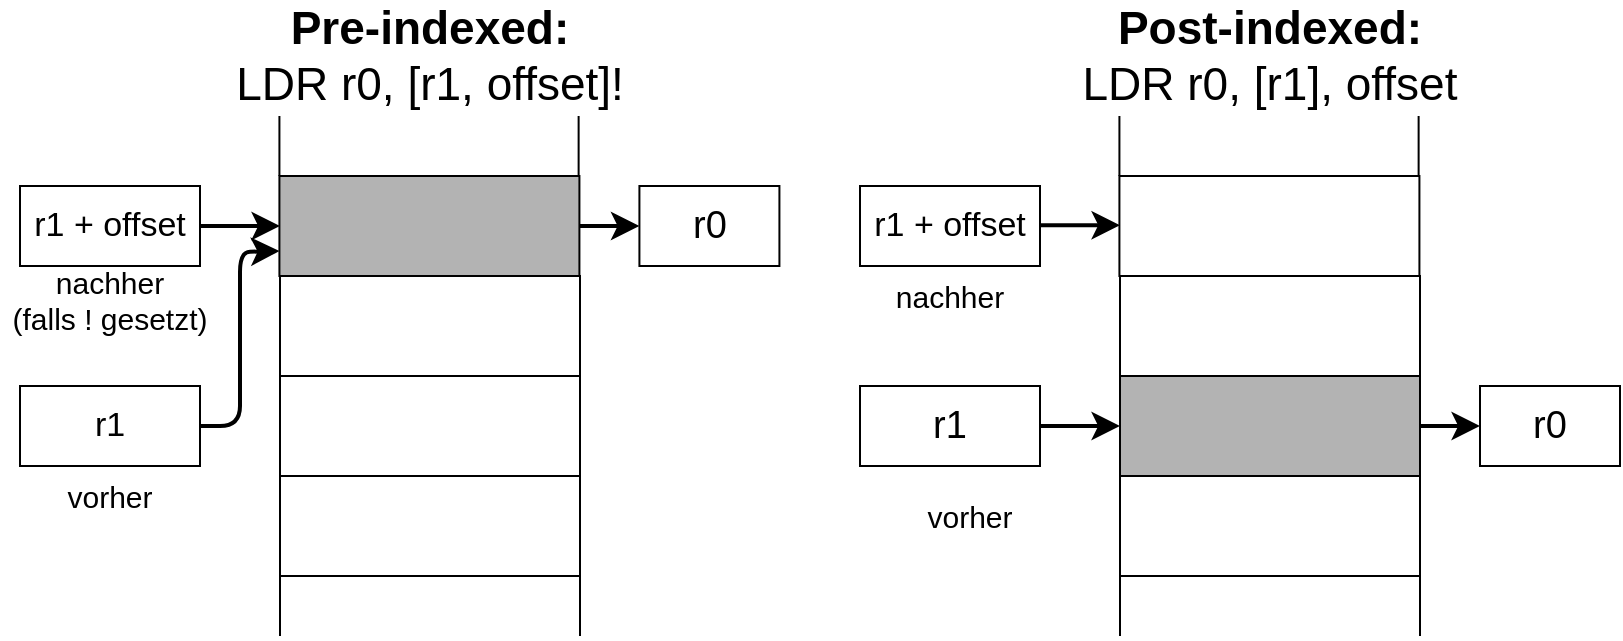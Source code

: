 <mxfile version="15.3.4" type="device"><diagram id="JTjPwqPrV9th1XCA32M_" name="Page-1"><mxGraphModel dx="1422" dy="752" grid="1" gridSize="10" guides="1" tooltips="1" connect="1" arrows="1" fold="1" page="1" pageScale="1" pageWidth="827" pageHeight="1169" math="0" shadow="0"><root><mxCell id="0"/><mxCell id="1" parent="0"/><mxCell id="8KCt-jPXFSqG4y_Twqx0-1" value="" style="rounded=0;whiteSpace=wrap;html=1;hachureGap=4;pointerEvents=0;fillColor=#FFFFFF;" vertex="1" parent="1"><mxGeometry x="140" y="200" width="150" height="50" as="geometry"/></mxCell><mxCell id="8KCt-jPXFSqG4y_Twqx0-2" value="" style="rounded=0;whiteSpace=wrap;html=1;hachureGap=4;pointerEvents=0;fontStyle=4" vertex="1" parent="1"><mxGeometry x="140" y="150" width="150" height="50" as="geometry"/></mxCell><mxCell id="8KCt-jPXFSqG4y_Twqx0-3" value="" style="rounded=0;whiteSpace=wrap;html=1;hachureGap=4;pointerEvents=0;" vertex="1" parent="1"><mxGeometry x="140" y="250" width="150" height="50" as="geometry"/></mxCell><mxCell id="8KCt-jPXFSqG4y_Twqx0-5" value="" style="endArrow=none;html=1;startSize=14;endSize=14;sourcePerimeterSpacing=8;targetPerimeterSpacing=8;entryX=0;entryY=1;entryDx=0;entryDy=0;" edge="1" parent="1"><mxGeometry width="50" height="50" relative="1" as="geometry"><mxPoint x="290" y="330" as="sourcePoint"/><mxPoint x="290" y="300" as="targetPoint"/></mxGeometry></mxCell><mxCell id="8KCt-jPXFSqG4y_Twqx0-8" value="&lt;div&gt;&lt;font style=&quot;font-size: 23px&quot;&gt;&lt;b&gt;&lt;font style=&quot;font-size: 23px&quot;&gt;Pre-indexed:&lt;br&gt;&lt;/font&gt;&lt;/b&gt;&lt;/font&gt;&lt;/div&gt;&lt;div&gt;&lt;font style=&quot;font-size: 23px&quot;&gt;&lt;font style=&quot;font-size: 23px&quot;&gt;LDR r0, [r1, offset]!&lt;/font&gt;&lt;/font&gt;&lt;/div&gt;" style="text;html=1;strokeColor=none;fillColor=none;align=center;verticalAlign=middle;whiteSpace=wrap;rounded=0;hachureGap=4;pointerEvents=0;" vertex="1" parent="1"><mxGeometry x="100" y="30" width="230" height="20" as="geometry"/></mxCell><mxCell id="8KCt-jPXFSqG4y_Twqx0-10" value="" style="endArrow=none;html=1;startSize=14;endSize=14;sourcePerimeterSpacing=8;targetPerimeterSpacing=8;entryX=0;entryY=1;entryDx=0;entryDy=0;" edge="1" parent="1"><mxGeometry width="50" height="50" relative="1" as="geometry"><mxPoint x="140" y="330" as="sourcePoint"/><mxPoint x="140" y="300" as="targetPoint"/></mxGeometry></mxCell><mxCell id="8KCt-jPXFSqG4y_Twqx0-12" value="" style="endArrow=classic;html=1;startSize=14;endSize=8;sourcePerimeterSpacing=8;targetPerimeterSpacing=8;exitX=1;exitY=0.5;exitDx=0;exitDy=0;strokeWidth=2;entryX=0;entryY=0.75;entryDx=0;entryDy=0;" edge="1" parent="1" target="8KCt-jPXFSqG4y_Twqx0-13"><mxGeometry width="50" height="50" relative="1" as="geometry"><mxPoint x="100" y="225" as="sourcePoint"/><mxPoint x="120" y="120" as="targetPoint"/><Array as="points"><mxPoint x="120" y="225"/><mxPoint x="120" y="138"/></Array></mxGeometry></mxCell><mxCell id="8KCt-jPXFSqG4y_Twqx0-13" value="" style="rounded=0;whiteSpace=wrap;html=1;hachureGap=4;pointerEvents=0;fontStyle=4;fillColor=#B3B3B3;" vertex="1" parent="1"><mxGeometry x="139.71" y="100" width="150" height="50" as="geometry"/></mxCell><mxCell id="8KCt-jPXFSqG4y_Twqx0-14" value="" style="endArrow=none;html=1;startSize=14;endSize=14;sourcePerimeterSpacing=8;targetPerimeterSpacing=8;entryX=0;entryY=1;entryDx=0;entryDy=0;" edge="1" parent="1"><mxGeometry width="50" height="50" relative="1" as="geometry"><mxPoint x="289.31" y="100" as="sourcePoint"/><mxPoint x="289.31" y="70" as="targetPoint"/></mxGeometry></mxCell><mxCell id="8KCt-jPXFSqG4y_Twqx0-15" value="" style="endArrow=none;html=1;startSize=14;endSize=14;sourcePerimeterSpacing=8;targetPerimeterSpacing=8;entryX=0;entryY=1;entryDx=0;entryDy=0;" edge="1" parent="1"><mxGeometry width="50" height="50" relative="1" as="geometry"><mxPoint x="139.71" y="100" as="sourcePoint"/><mxPoint x="139.71" y="70" as="targetPoint"/></mxGeometry></mxCell><mxCell id="8KCt-jPXFSqG4y_Twqx0-21" value="&lt;font style=&quot;font-size: 19px&quot;&gt;r0&lt;/font&gt;" style="rounded=0;whiteSpace=wrap;html=1;hachureGap=4;pointerEvents=0;" vertex="1" parent="1"><mxGeometry x="319.71" y="105" width="70" height="40" as="geometry"/></mxCell><mxCell id="8KCt-jPXFSqG4y_Twqx0-22" value="" style="endArrow=classic;html=1;startSize=14;endSize=8;sourcePerimeterSpacing=8;targetPerimeterSpacing=8;exitX=1;exitY=0.5;exitDx=0;exitDy=0;strokeWidth=2;entryX=0;entryY=0.5;entryDx=0;entryDy=0;" edge="1" parent="1" target="8KCt-jPXFSqG4y_Twqx0-21"><mxGeometry width="50" height="50" relative="1" as="geometry"><mxPoint x="289.71" y="125" as="sourcePoint"/><mxPoint x="360" y="145" as="targetPoint"/></mxGeometry></mxCell><mxCell id="8KCt-jPXFSqG4y_Twqx0-63" value="" style="rounded=0;whiteSpace=wrap;html=1;hachureGap=4;pointerEvents=0;fillColor=#B3B3B3;" vertex="1" parent="1"><mxGeometry x="560" y="200" width="150" height="50" as="geometry"/></mxCell><mxCell id="8KCt-jPXFSqG4y_Twqx0-64" value="" style="rounded=0;whiteSpace=wrap;html=1;hachureGap=4;pointerEvents=0;fontStyle=4" vertex="1" parent="1"><mxGeometry x="560" y="150" width="150" height="50" as="geometry"/></mxCell><mxCell id="8KCt-jPXFSqG4y_Twqx0-65" value="" style="rounded=0;whiteSpace=wrap;html=1;hachureGap=4;pointerEvents=0;" vertex="1" parent="1"><mxGeometry x="560" y="250" width="150" height="50" as="geometry"/></mxCell><mxCell id="8KCt-jPXFSqG4y_Twqx0-66" value="" style="endArrow=none;html=1;startSize=14;endSize=14;sourcePerimeterSpacing=8;targetPerimeterSpacing=8;entryX=0;entryY=1;entryDx=0;entryDy=0;" edge="1" parent="1"><mxGeometry width="50" height="50" relative="1" as="geometry"><mxPoint x="710" y="330" as="sourcePoint"/><mxPoint x="710" y="300" as="targetPoint"/></mxGeometry></mxCell><mxCell id="8KCt-jPXFSqG4y_Twqx0-67" value="&lt;div&gt;&lt;font style=&quot;font-size: 23px&quot;&gt;&lt;b&gt;&lt;font style=&quot;font-size: 23px&quot;&gt;Post-indexed:&lt;/font&gt;&lt;/b&gt;&lt;/font&gt;&lt;/div&gt;&lt;div&gt;&lt;font style=&quot;font-size: 23px&quot;&gt;&lt;font style=&quot;font-size: 23px&quot;&gt;LDR r0, [r1], offset&lt;br&gt;&lt;/font&gt;&lt;/font&gt;&lt;/div&gt;" style="text;html=1;strokeColor=none;fillColor=none;align=center;verticalAlign=middle;whiteSpace=wrap;rounded=0;hachureGap=4;pointerEvents=0;" vertex="1" parent="1"><mxGeometry x="520" y="30" width="230" height="20" as="geometry"/></mxCell><mxCell id="8KCt-jPXFSqG4y_Twqx0-68" value="" style="endArrow=none;html=1;startSize=14;endSize=14;sourcePerimeterSpacing=8;targetPerimeterSpacing=8;entryX=0;entryY=1;entryDx=0;entryDy=0;" edge="1" parent="1"><mxGeometry width="50" height="50" relative="1" as="geometry"><mxPoint x="560" y="330" as="sourcePoint"/><mxPoint x="560" y="300" as="targetPoint"/></mxGeometry></mxCell><mxCell id="8KCt-jPXFSqG4y_Twqx0-69" value="&lt;font style=&quot;font-size: 19px&quot;&gt;r1&lt;/font&gt;" style="rounded=0;whiteSpace=wrap;html=1;hachureGap=4;pointerEvents=0;" vertex="1" parent="1"><mxGeometry x="430" y="205" width="90" height="40" as="geometry"/></mxCell><mxCell id="8KCt-jPXFSqG4y_Twqx0-70" value="" style="endArrow=classic;html=1;startSize=14;endSize=8;sourcePerimeterSpacing=8;targetPerimeterSpacing=8;exitX=1;exitY=0.5;exitDx=0;exitDy=0;entryX=0;entryY=0.5;entryDx=0;entryDy=0;strokeWidth=2;" edge="1" parent="1" source="8KCt-jPXFSqG4y_Twqx0-69" target="8KCt-jPXFSqG4y_Twqx0-63"><mxGeometry width="50" height="50" relative="1" as="geometry"><mxPoint x="580" y="200" as="sourcePoint"/><mxPoint x="630" y="150" as="targetPoint"/></mxGeometry></mxCell><mxCell id="8KCt-jPXFSqG4y_Twqx0-71" value="" style="rounded=0;whiteSpace=wrap;html=1;hachureGap=4;pointerEvents=0;fontStyle=4" vertex="1" parent="1"><mxGeometry x="559.71" y="100" width="150" height="50" as="geometry"/></mxCell><mxCell id="8KCt-jPXFSqG4y_Twqx0-72" value="" style="endArrow=none;html=1;startSize=14;endSize=14;sourcePerimeterSpacing=8;targetPerimeterSpacing=8;entryX=0;entryY=1;entryDx=0;entryDy=0;" edge="1" parent="1"><mxGeometry width="50" height="50" relative="1" as="geometry"><mxPoint x="709.31" y="100" as="sourcePoint"/><mxPoint x="709.31" y="70" as="targetPoint"/></mxGeometry></mxCell><mxCell id="8KCt-jPXFSqG4y_Twqx0-73" value="" style="endArrow=none;html=1;startSize=14;endSize=14;sourcePerimeterSpacing=8;targetPerimeterSpacing=8;entryX=0;entryY=1;entryDx=0;entryDy=0;" edge="1" parent="1"><mxGeometry width="50" height="50" relative="1" as="geometry"><mxPoint x="559.71" y="100" as="sourcePoint"/><mxPoint x="559.71" y="70" as="targetPoint"/></mxGeometry></mxCell><mxCell id="8KCt-jPXFSqG4y_Twqx0-74" value="&lt;font style=&quot;font-size: 17px&quot;&gt;r1 + offset&lt;/font&gt;" style="rounded=0;whiteSpace=wrap;html=1;hachureGap=4;pointerEvents=0;" vertex="1" parent="1"><mxGeometry x="430" y="105" width="90" height="40" as="geometry"/></mxCell><mxCell id="8KCt-jPXFSqG4y_Twqx0-75" value="&lt;font style=&quot;font-size: 19px&quot;&gt;r0&lt;/font&gt;" style="rounded=0;whiteSpace=wrap;html=1;hachureGap=4;pointerEvents=0;" vertex="1" parent="1"><mxGeometry x="740" y="205" width="70" height="40" as="geometry"/></mxCell><mxCell id="8KCt-jPXFSqG4y_Twqx0-76" value="" style="endArrow=classic;html=1;startSize=14;endSize=8;sourcePerimeterSpacing=8;targetPerimeterSpacing=8;exitX=1;exitY=0.5;exitDx=0;exitDy=0;strokeWidth=2;entryX=0;entryY=0.5;entryDx=0;entryDy=0;" edge="1" parent="1" source="8KCt-jPXFSqG4y_Twqx0-63" target="8KCt-jPXFSqG4y_Twqx0-75"><mxGeometry width="50" height="50" relative="1" as="geometry"><mxPoint x="720" y="244.5" as="sourcePoint"/><mxPoint x="780.29" y="245" as="targetPoint"/></mxGeometry></mxCell><mxCell id="8KCt-jPXFSqG4y_Twqx0-77" value="" style="endArrow=classic;html=1;startSize=14;endSize=8;sourcePerimeterSpacing=8;targetPerimeterSpacing=8;exitX=1;exitY=0.5;exitDx=0;exitDy=0;entryX=0;entryY=0.5;entryDx=0;entryDy=0;strokeWidth=2;" edge="1" parent="1"><mxGeometry width="50" height="50" relative="1" as="geometry"><mxPoint x="520" y="124.58" as="sourcePoint"/><mxPoint x="560" y="124.58" as="targetPoint"/></mxGeometry></mxCell><mxCell id="8KCt-jPXFSqG4y_Twqx0-78" value="&lt;font style=&quot;font-size: 15px&quot;&gt;vorher&lt;/font&gt;" style="text;html=1;strokeColor=none;fillColor=none;align=center;verticalAlign=middle;whiteSpace=wrap;rounded=0;hachureGap=4;pointerEvents=0;" vertex="1" parent="1"><mxGeometry x="35" y="250" width="40" height="20" as="geometry"/></mxCell><mxCell id="8KCt-jPXFSqG4y_Twqx0-79" value="&lt;font style=&quot;font-size: 15px&quot;&gt;nachher&lt;/font&gt;" style="text;html=1;strokeColor=none;fillColor=none;align=center;verticalAlign=middle;whiteSpace=wrap;rounded=0;hachureGap=4;pointerEvents=0;" vertex="1" parent="1"><mxGeometry x="455" y="150" width="40" height="20" as="geometry"/></mxCell><mxCell id="8KCt-jPXFSqG4y_Twqx0-80" value="&lt;font style=&quot;font-size: 17px&quot;&gt;r1&lt;/font&gt;" style="rounded=0;whiteSpace=wrap;html=1;hachureGap=4;pointerEvents=0;" vertex="1" parent="1"><mxGeometry x="10" y="205" width="90" height="40" as="geometry"/></mxCell><mxCell id="8KCt-jPXFSqG4y_Twqx0-81" value="&lt;font style=&quot;font-size: 17px&quot;&gt;r1 + offset&lt;/font&gt;" style="rounded=0;whiteSpace=wrap;html=1;hachureGap=4;pointerEvents=0;" vertex="1" parent="1"><mxGeometry x="10" y="105" width="90" height="40" as="geometry"/></mxCell><mxCell id="8KCt-jPXFSqG4y_Twqx0-83" value="" style="endArrow=classic;html=1;startSize=14;endSize=8;sourcePerimeterSpacing=8;targetPerimeterSpacing=8;exitX=1;exitY=0.5;exitDx=0;exitDy=0;strokeWidth=2;" edge="1" parent="1" source="8KCt-jPXFSqG4y_Twqx0-81"><mxGeometry width="50" height="50" relative="1" as="geometry"><mxPoint x="299.71" y="135" as="sourcePoint"/><mxPoint x="140" y="125" as="targetPoint"/></mxGeometry></mxCell><mxCell id="8KCt-jPXFSqG4y_Twqx0-84" value="&lt;font style=&quot;font-size: 15px&quot;&gt;vorher&lt;/font&gt;" style="text;html=1;strokeColor=none;fillColor=none;align=center;verticalAlign=middle;whiteSpace=wrap;rounded=0;hachureGap=4;pointerEvents=0;" vertex="1" parent="1"><mxGeometry x="465" y="260" width="40" height="20" as="geometry"/></mxCell><mxCell id="8KCt-jPXFSqG4y_Twqx0-85" value="&lt;div&gt;&lt;font style=&quot;font-size: 15px&quot;&gt;nachher&lt;/font&gt;&lt;/div&gt;&lt;div&gt;&lt;font style=&quot;font-size: 15px&quot;&gt;(falls ! gesetzt)&lt;br&gt;&lt;/font&gt;&lt;/div&gt;" style="text;html=1;strokeColor=none;fillColor=none;align=center;verticalAlign=middle;whiteSpace=wrap;rounded=0;hachureGap=4;pointerEvents=0;" vertex="1" parent="1"><mxGeometry y="152" width="110" height="20" as="geometry"/></mxCell></root></mxGraphModel></diagram></mxfile>